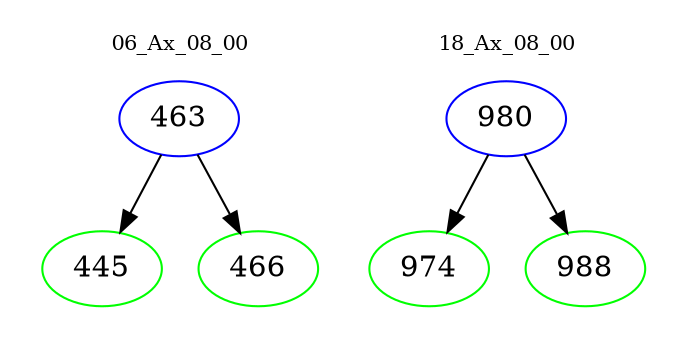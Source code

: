 digraph{
subgraph cluster_0 {
color = white
label = "06_Ax_08_00";
fontsize=10;
T0_463 [label="463", color="blue"]
T0_463 -> T0_445 [color="black"]
T0_445 [label="445", color="green"]
T0_463 -> T0_466 [color="black"]
T0_466 [label="466", color="green"]
}
subgraph cluster_1 {
color = white
label = "18_Ax_08_00";
fontsize=10;
T1_980 [label="980", color="blue"]
T1_980 -> T1_974 [color="black"]
T1_974 [label="974", color="green"]
T1_980 -> T1_988 [color="black"]
T1_988 [label="988", color="green"]
}
}
